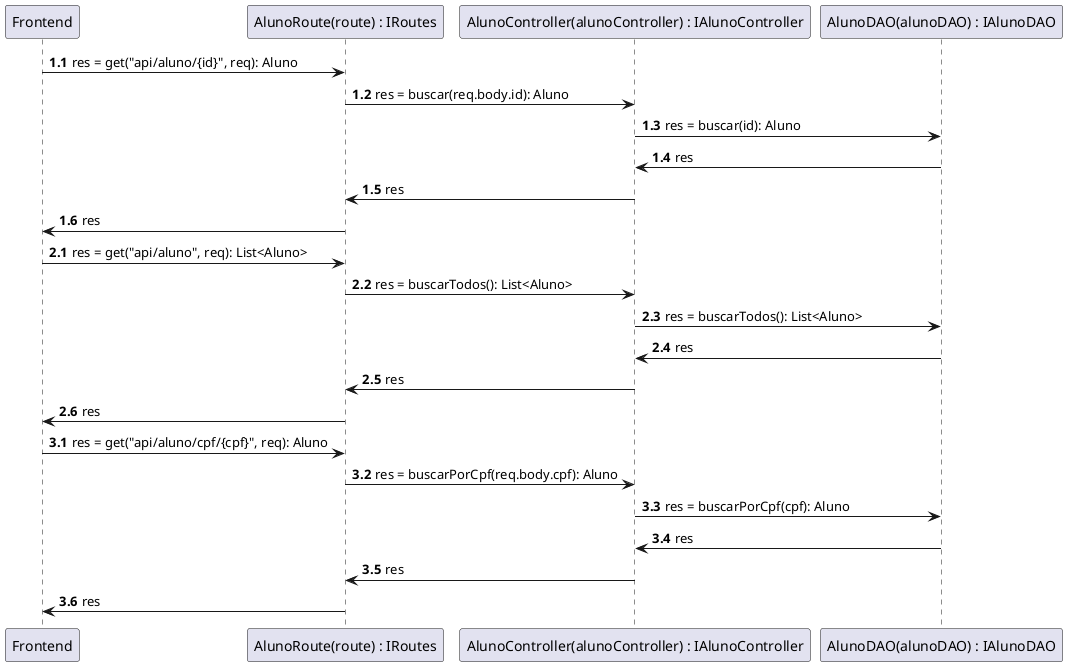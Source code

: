 @startuml Diagrama de Sequencia

participant Frontend as Frontend
participant "AlunoRoute(route) : IRoutes" as Routes
participant "AlunoController(alunoController) : IAlunoController" as AlunoController
participant "AlunoDAO(alunoDAO) : IAlunoDAO" as AlunoDAO

autonumber 1.1
' Buscar aluno
Frontend->Routes: res = get("api/aluno/{id}", req): Aluno
Routes->AlunoController: res = buscar(req.body.id): Aluno
AlunoController->AlunoDAO: res = buscar(id): Aluno
AlunoDAO->AlunoController: res
AlunoController->Routes: res
Routes->Frontend: res

' Buscar todos alunos
autonumber inc A
Frontend->Routes: res = get("api/aluno", req): List<Aluno>
Routes->AlunoController: res = buscarTodos(): List<Aluno>
AlunoController->AlunoDAO: res = buscarTodos(): List<Aluno>
AlunoDAO->AlunoController: res
AlunoController->Routes: res
Routes->Frontend: res

' Buscar aluno por cpf
autonumber inc A
Frontend->Routes: res = get("api/aluno/cpf/{cpf}", req): Aluno
Routes->AlunoController: res = buscarPorCpf(req.body.cpf): Aluno
AlunoController->AlunoDAO: res = buscarPorCpf(cpf): Aluno
AlunoDAO->AlunoController: res
AlunoController->Routes: res
Routes->Frontend: res

